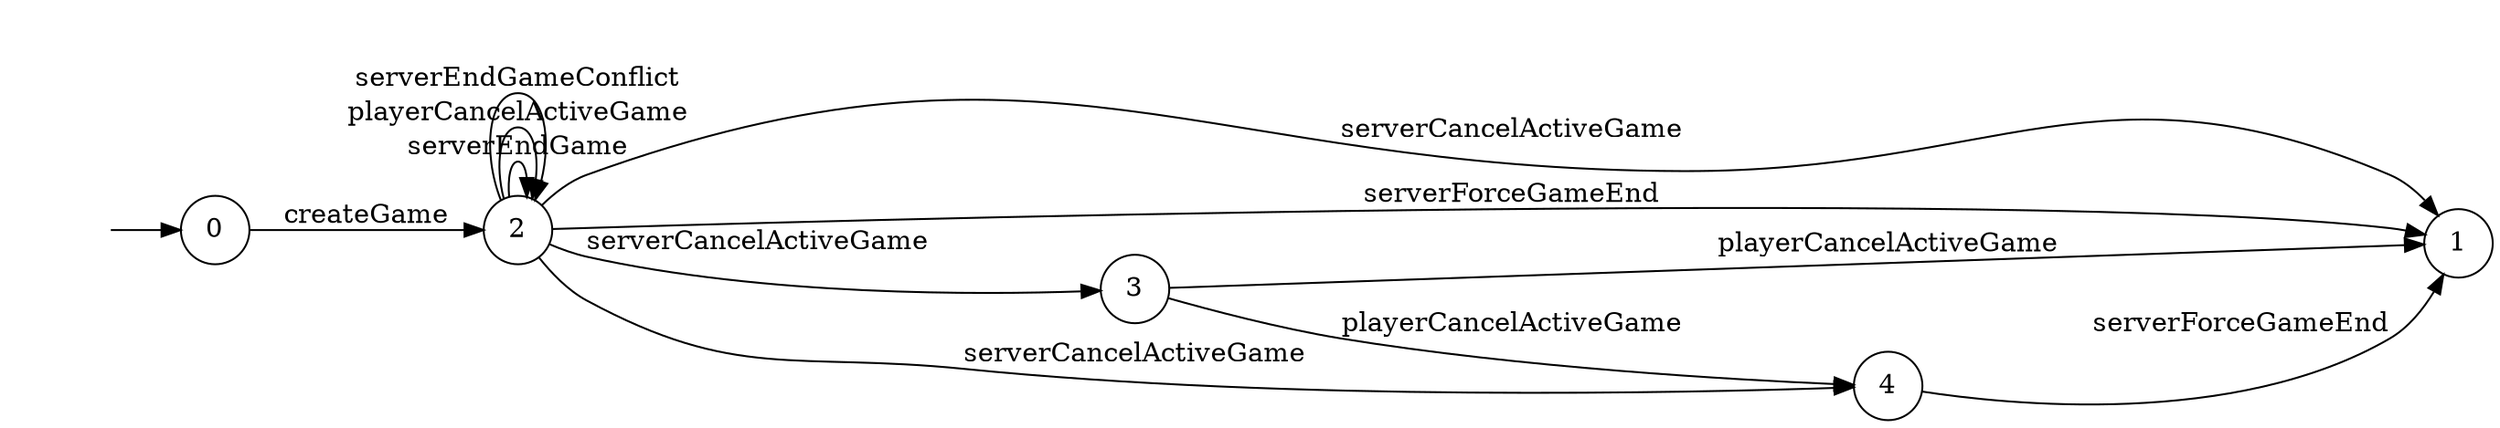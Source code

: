 digraph "./InvConPlus/Dapp-Automata-data/result/model/0xbf8b9092e809de87932b28ffaa00d520b04359aa/GameChannel/FSM-3" {
	graph [rankdir=LR]
	"" [label="" shape=plaintext]
	1 [label=1 shape=circle]
	3 [label=3 shape=circle]
	4 [label=4 shape=circle]
	0 [label=0 shape=circle]
	2 [label=2 shape=circle]
	"" -> 0 [label=""]
	0 -> 2 [label=createGame]
	2 -> 2 [label=serverEndGame]
	2 -> 2 [label=playerCancelActiveGame]
	2 -> 1 [label=serverCancelActiveGame]
	2 -> 3 [label=serverCancelActiveGame]
	2 -> 4 [label=serverCancelActiveGame]
	2 -> 1 [label=serverForceGameEnd]
	2 -> 2 [label=serverEndGameConflict]
	3 -> 1 [label=playerCancelActiveGame]
	3 -> 4 [label=playerCancelActiveGame]
	4 -> 1 [label=serverForceGameEnd]
}

